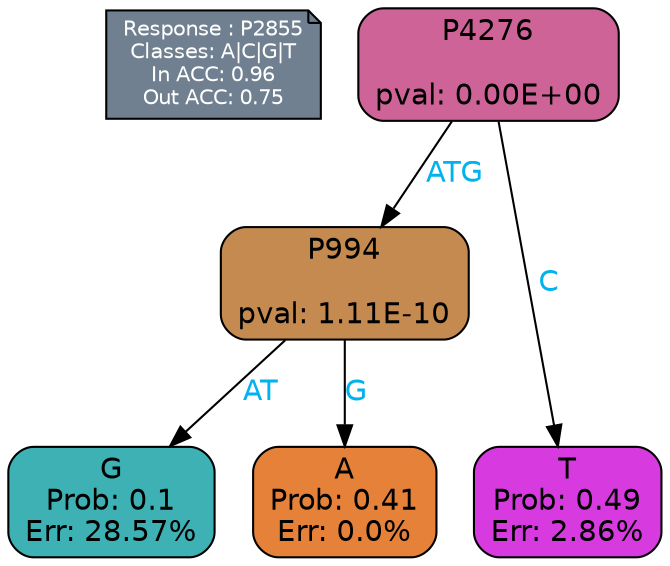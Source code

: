 digraph Tree {
node [shape=box, style="filled, rounded", color="black", fontname=helvetica] ;
graph [ranksep=equally, splines=polylines, bgcolor=transparent, dpi=600] ;
edge [fontname=helvetica] ;
LEGEND [label="Response : P2855
Classes: A|C|G|T
In ACC: 0.96
Out ACC: 0.75
",shape=note,align=left,style=filled,fillcolor="slategray",fontcolor="white",fontsize=10];1 [label="P4276

pval: 0.00E+00", fillcolor="#cd6397"] ;
2 [label="P994

pval: 1.11E-10", fillcolor="#c48a50"] ;
3 [label="G
Prob: 0.1
Err: 28.57%", fillcolor="#3db1b3"] ;
4 [label="A
Prob: 0.41
Err: 0.0%", fillcolor="#e58139"] ;
5 [label="T
Prob: 0.49
Err: 2.86%", fillcolor="#d73be0"] ;
1 -> 2 [label="ATG",fontcolor=deepskyblue2] ;
1 -> 5 [label="C",fontcolor=deepskyblue2] ;
2 -> 3 [label="AT",fontcolor=deepskyblue2] ;
2 -> 4 [label="G",fontcolor=deepskyblue2] ;
{rank = same; 3;4;5;}{rank = same; LEGEND;1;}}